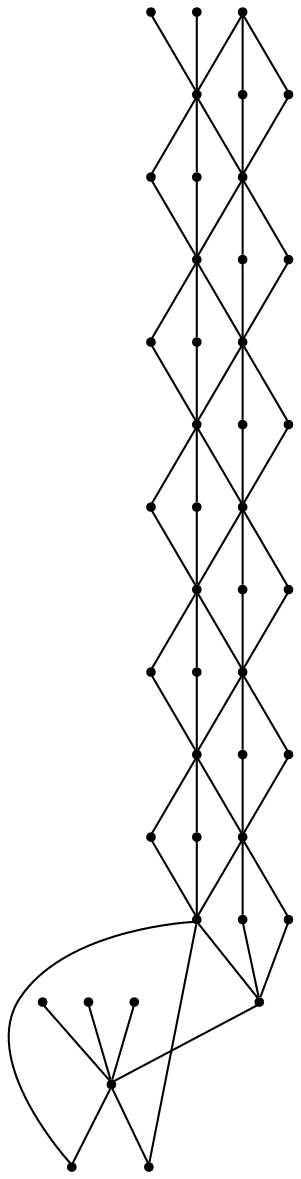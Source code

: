 graph {
  node [shape=point,comment="{\"directed\":false,\"doi\":\"10.1007/978-3-319-50106-2_38\",\"figure\":\"4 (1)\"}"]

  v0 [pos="836.304059531817,346.5268569524651"]
  v1 [pos="796.1726460616578,386.65777858564854"]
  v2 [pos="836.304059531817,386.65777858564854"]
  v3 [pos="836.304059531817,426.788700218832"]
  v4 [pos="796.1726460616578,466.91962185201544"]
  v5 [pos="796.1726460616578,426.788700218832"]
  v6 [pos="756.0412961799162,346.5268569524651"]
  v7 [pos="756.0412961799162,386.65777858564854"]
  v8 [pos="756.0412961799162,426.788700218832"]
  v9 [pos="715.9067191859765,386.65777858564854"]
  v10 [pos="715.9067191859765,426.788700218832"]
  v11 [pos="715.9067191859765,466.91962185201544"]
  v12 [pos="675.7743359924474,346.5268569524651"]
  v13 [pos="675.7743359924474,386.6577785856486"]
  v14 [pos="675.7743359924475,426.788700218832"]
  v15 [pos="635.6429225222882,386.65777858564854"]
  v16 [pos="635.6429225222882,466.91962185201544"]
  v17 [pos="635.6429225222882,426.788700218832"]
  v18 [pos="595.511509052129,426.788700218832"]
  v19 [pos="595.511509052129,386.65777858564854"]
  v20 [pos="595.511509052129,346.5268569524651"]
  v21 [pos="555.3801591703875,386.65777858564854"]
  v22 [pos="555.3801591703875,426.788700218832"]
  v23 [pos="555.3801591703875,466.91962185201544"]
  v24 [pos="515.244580658869,386.65777858564854"]
  v25 [pos="515.244580658869,346.5268569524651"]
  v26 [pos="515.244580658869,426.788700218832"]
  v27 [pos="475.1131989829187,386.65777858564854"]
  v28 [pos="475.1131989829187,466.91962185201544"]
  v29 [pos="475.1131989829187,426.788700218832"]
  v30 [pos="434.9828267730993,426.788700218832"]
  v31 [pos="434.9828267730993,346.5268569524651"]
  v32 [pos="434.9828267730993,386.65777858564854"]
  v33 [pos="394.85040383680916,386.6577785856486"]
  v34 [pos="394.85040383680916,466.91962185201544"]
  v35 [pos="394.8504038368091,426.788700218832"]
  v36 [pos="354.7148253252907,346.5268569524651"]
  v37 [pos="354.7148253252907,426.788700218832"]
  v38 [pos="354.71482532529075,386.65777858564854"]
  v39 [pos="354.7148253252907,185.99701831571815"]
  v40 [pos="274.45206197338996,299.70320920452576"]
  v41 [pos="354.7148253252907,226.13000654714892"]
  v42 [pos="354.7148253252907,266.26302657239887"]

  v0 -- v1 [id="-1",pos="836.304059531817,346.5268569524651 796.1726460616578,386.65777858564854 796.1726460616578,386.65777858564854 796.1726460616578,386.65777858564854"]
  v40 -- v36 [id="-2",pos="274.45206197338996,299.70320920452576 354.7148253252907,346.5268569524651 354.7148253252907,346.5268569524651 354.7148253252907,346.5268569524651"]
  v40 -- v38 [id="-3",pos="274.45206197338996,299.70320920452576 354.71482532529075,386.65777858564854 354.71482532529075,386.65777858564854 354.71482532529075,386.65777858564854"]
  v2 -- v1 [id="-4",pos="836.304059531817,386.65777858564854 796.1726460616578,386.65777858564854 796.1726460616578,386.65777858564854 796.1726460616578,386.65777858564854"]
  v37 -- v40 [id="-5",pos="354.7148253252907,426.788700218832 274.45206197338996,299.70320920452576 274.45206197338996,299.70320920452576 274.45206197338996,299.70320920452576"]
  v42 -- v40 [id="-6",pos="354.7148253252907,266.26302657239887 274.45206197338996,299.70320920452576 274.45206197338996,299.70320920452576 274.45206197338996,299.70320920452576"]
  v41 -- v40 [id="-7",pos="354.7148253252907,226.13000654714892 274.45206197338996,299.70320920452576 274.45206197338996,299.70320920452576 274.45206197338996,299.70320920452576"]
  v39 -- v40 [id="-8",pos="354.7148253252907,185.99701831571815 274.45206197338996,299.70320920452576 274.45206197338996,299.70320920452576 274.45206197338996,299.70320920452576"]
  v34 -- v37 [id="-9",pos="394.85040383680916,466.91962185201544 354.7148253252907,426.788700218832 354.7148253252907,426.788700218832 354.7148253252907,426.788700218832"]
  v35 -- v37 [id="-10",pos="394.8504038368091,426.788700218832 354.7148253252907,426.788700218832 354.7148253252907,426.788700218832 354.7148253252907,426.788700218832"]
  v33 -- v38 [id="-11",pos="394.85040383680916,386.6577785856486 354.71482532529075,386.65777858564854 354.71482532529075,386.65777858564854 354.71482532529075,386.65777858564854"]
  v33 -- v37 [id="-12",pos="394.85040383680916,386.6577785856486 354.7148253252907,426.788700218832 354.7148253252907,426.788700218832 354.7148253252907,426.788700218832"]
  v33 -- v36 [id="-13",pos="394.85040383680916,386.6577785856486 354.7148253252907,346.5268569524651 354.7148253252907,346.5268569524651 354.7148253252907,346.5268569524651"]
  v30 -- v35 [id="-14",pos="434.9828267730993,426.788700218832 394.8504038368091,426.788700218832 394.8504038368091,426.788700218832 394.8504038368091,426.788700218832"]
  v30 -- v34 [id="-15",pos="434.9828267730993,426.788700218832 394.85040383680916,466.91962185201544 394.85040383680916,466.91962185201544 394.85040383680916,466.91962185201544"]
  v30 -- v33 [id="-16",pos="434.9828267730993,426.788700218832 394.85040383680916,386.6577785856486 394.85040383680916,386.6577785856486 394.85040383680916,386.6577785856486"]
  v32 -- v33 [id="-17",pos="434.9828267730993,386.65777858564854 394.85040383680916,386.6577785856486 394.85040383680916,386.6577785856486 394.85040383680916,386.6577785856486"]
  v31 -- v33 [id="-18",pos="434.9828267730993,346.5268569524651 394.85040383680916,386.6577785856486 394.85040383680916,386.6577785856486 394.85040383680916,386.6577785856486"]
  v28 -- v30 [id="-19",pos="475.1131989829187,466.91962185201544 434.9828267730993,426.788700218832 434.9828267730993,426.788700218832 434.9828267730993,426.788700218832"]
  v29 -- v30 [id="-20",pos="475.1131989829187,426.788700218832 434.9828267730993,426.788700218832 434.9828267730993,426.788700218832 434.9828267730993,426.788700218832"]
  v27 -- v32 [id="-21",pos="475.1131989829187,386.65777858564854 434.9828267730993,386.65777858564854 434.9828267730993,386.65777858564854 434.9828267730993,386.65777858564854"]
  v27 -- v31 [id="-22",pos="475.1131989829187,386.65777858564854 434.9828267730993,346.5268569524651 434.9828267730993,346.5268569524651 434.9828267730993,346.5268569524651"]
  v27 -- v30 [id="-23",pos="475.1131989829187,386.65777858564854 434.9828267730993,426.788700218832 434.9828267730993,426.788700218832 434.9828267730993,426.788700218832"]
  v26 -- v29 [id="-24",pos="515.244580658869,426.788700218832 475.1131989829187,426.788700218832 475.1131989829187,426.788700218832 475.1131989829187,426.788700218832"]
  v26 -- v27 [id="-25",pos="515.244580658869,426.788700218832 475.1131989829187,386.65777858564854 475.1131989829187,386.65777858564854 475.1131989829187,386.65777858564854"]
  v26 -- v28 [id="-26",pos="515.244580658869,426.788700218832 475.1131989829187,466.91962185201544 475.1131989829187,466.91962185201544 475.1131989829187,466.91962185201544"]
  v24 -- v27 [id="-27",pos="515.244580658869,386.65777858564854 475.1131989829187,386.65777858564854 475.1131989829187,386.65777858564854 475.1131989829187,386.65777858564854"]
  v25 -- v27 [id="-28",pos="515.244580658869,346.5268569524651 475.1131989829187,386.65777858564854 475.1131989829187,386.65777858564854 475.1131989829187,386.65777858564854"]
  v23 -- v26 [id="-29",pos="555.3801591703875,466.91962185201544 515.244580658869,426.788700218832 515.244580658869,426.788700218832 515.244580658869,426.788700218832"]
  v22 -- v26 [id="-30",pos="555.3801591703875,426.788700218832 515.244580658869,426.788700218832 515.244580658869,426.788700218832 515.244580658869,426.788700218832"]
  v21 -- v26 [id="-31",pos="555.3801591703875,386.65777858564854 515.244580658869,426.788700218832 515.244580658869,426.788700218832 515.244580658869,426.788700218832"]
  v21 -- v25 [id="-32",pos="555.3801591703875,386.65777858564854 515.244580658869,346.5268569524651 515.244580658869,346.5268569524651 515.244580658869,346.5268569524651"]
  v21 -- v24 [id="-33",pos="555.3801591703875,386.65777858564854 515.244580658869,386.65777858564854 515.244580658869,386.65777858564854 515.244580658869,386.65777858564854"]
  v18 -- v23 [id="-34",pos="595.511509052129,426.788700218832 555.3801591703875,466.91962185201544 555.3801591703875,466.91962185201544 555.3801591703875,466.91962185201544"]
  v18 -- v21 [id="-35",pos="595.511509052129,426.788700218832 555.3801591703875,386.65777858564854 555.3801591703875,386.65777858564854 555.3801591703875,386.65777858564854"]
  v18 -- v22 [id="-36",pos="595.511509052129,426.788700218832 555.3801591703875,426.788700218832 555.3801591703875,426.788700218832 555.3801591703875,426.788700218832"]
  v19 -- v21 [id="-37",pos="595.511509052129,386.65777858564854 555.3801591703875,386.65777858564854 555.3801591703875,386.65777858564854 555.3801591703875,386.65777858564854"]
  v20 -- v21 [id="-38",pos="595.511509052129,346.5268569524651 555.3801591703875,386.65777858564854 555.3801591703875,386.65777858564854 555.3801591703875,386.65777858564854"]
  v16 -- v18 [id="-39",pos="635.6429225222882,466.91962185201544 595.511509052129,426.788700218832 595.511509052129,426.788700218832 595.511509052129,426.788700218832"]
  v17 -- v18 [id="-40",pos="635.6429225222882,426.788700218832 595.511509052129,426.788700218832 595.511509052129,426.788700218832 595.511509052129,426.788700218832"]
  v15 -- v20 [id="-41",pos="635.6429225222882,386.65777858564854 595.511509052129,346.5268569524651 595.511509052129,346.5268569524651 595.511509052129,346.5268569524651"]
  v15 -- v19 [id="-42",pos="635.6429225222882,386.65777858564854 595.511509052129,386.65777858564854 595.511509052129,386.65777858564854 595.511509052129,386.65777858564854"]
  v15 -- v18 [id="-43",pos="635.6429225222882,386.65777858564854 595.511509052129,426.788700218832 595.511509052129,426.788700218832 595.511509052129,426.788700218832"]
  v14 -- v15 [id="-44",pos="675.7743359924475,426.788700218832 635.6429225222882,386.65777858564854 635.6429225222882,386.65777858564854 635.6429225222882,386.65777858564854"]
  v14 -- v17 [id="-45",pos="675.7743359924475,426.788700218832 635.6429225222882,426.788700218832 635.6429225222882,426.788700218832 635.6429225222882,426.788700218832"]
  v14 -- v16 [id="-46",pos="675.7743359924475,426.788700218832 635.6429225222882,466.91962185201544 635.6429225222882,466.91962185201544 635.6429225222882,466.91962185201544"]
  v13 -- v15 [id="-47",pos="675.7743359924474,386.6577785856486 635.6429225222882,386.65777858564854 635.6429225222882,386.65777858564854 635.6429225222882,386.65777858564854"]
  v12 -- v15 [id="-48",pos="675.7743359924474,346.5268569524651 635.6429225222882,386.65777858564854 635.6429225222882,386.65777858564854 635.6429225222882,386.65777858564854"]
  v11 -- v14 [id="-49",pos="715.9067191859765,466.91962185201544 675.7743359924475,426.788700218832 675.7743359924475,426.788700218832 675.7743359924475,426.788700218832"]
  v10 -- v14 [id="-50",pos="715.9067191859765,426.788700218832 675.7743359924475,426.788700218832 675.7743359924475,426.788700218832 675.7743359924475,426.788700218832"]
  v9 -- v14 [id="-51",pos="715.9067191859765,386.65777858564854 675.7743359924475,426.788700218832 675.7743359924475,426.788700218832 675.7743359924475,426.788700218832"]
  v9 -- v13 [id="-52",pos="715.9067191859765,386.65777858564854 675.7743359924474,386.6577785856486 675.7743359924474,386.6577785856486 675.7743359924474,386.6577785856486"]
  v9 -- v12 [id="-53",pos="715.9067191859765,386.65777858564854 675.7743359924474,346.5268569524651 675.7743359924474,346.5268569524651 675.7743359924474,346.5268569524651"]
  v8 -- v11 [id="-54",pos="756.0412961799162,426.788700218832 715.9067191859765,466.91962185201544 715.9067191859765,466.91962185201544 715.9067191859765,466.91962185201544"]
  v8 -- v10 [id="-55",pos="756.0412961799162,426.788700218832 715.9067191859765,426.788700218832 715.9067191859765,426.788700218832 715.9067191859765,426.788700218832"]
  v8 -- v9 [id="-56",pos="756.0412961799162,426.788700218832 715.9067191859765,386.65777858564854 715.9067191859765,386.65777858564854 715.9067191859765,386.65777858564854"]
  v7 -- v9 [id="-57",pos="756.0412961799162,386.65777858564854 715.9067191859765,386.65777858564854 715.9067191859765,386.65777858564854 715.9067191859765,386.65777858564854"]
  v6 -- v9 [id="-58",pos="756.0412961799162,346.5268569524651 715.9067191859765,386.65777858564854 715.9067191859765,386.65777858564854 715.9067191859765,386.65777858564854"]
  v4 -- v8 [id="-59",pos="796.1726460616578,466.91962185201544 756.0412961799162,426.788700218832 756.0412961799162,426.788700218832 756.0412961799162,426.788700218832"]
  v5 -- v8 [id="-60",pos="796.1726460616578,426.788700218832 756.0412961799162,426.788700218832 756.0412961799162,426.788700218832 756.0412961799162,426.788700218832"]
  v1 -- v8 [id="-61",pos="796.1726460616578,386.65777858564854 756.0412961799162,426.788700218832 756.0412961799162,426.788700218832 756.0412961799162,426.788700218832"]
  v1 -- v7 [id="-62",pos="796.1726460616578,386.65777858564854 756.0412961799162,386.65777858564854 756.0412961799162,386.65777858564854 756.0412961799162,386.65777858564854"]
  v1 -- v6 [id="-63",pos="796.1726460616578,386.65777858564854 756.0412961799162,346.5268569524651 756.0412961799162,346.5268569524651 756.0412961799162,346.5268569524651"]
  v3 -- v1 [id="-64",pos="836.304059531817,426.788700218832 796.1726460616578,386.65777858564854 796.1726460616578,386.65777858564854 796.1726460616578,386.65777858564854"]
  v3 -- v5 [id="-65",pos="836.304059531817,426.788700218832 796.1726460616578,426.788700218832 796.1726460616578,426.788700218832 796.1726460616578,426.788700218832"]
  v3 -- v4 [id="-66",pos="836.304059531817,426.788700218832 796.1726460616578,466.91962185201544 796.1726460616578,466.91962185201544 796.1726460616578,466.91962185201544"]
}
